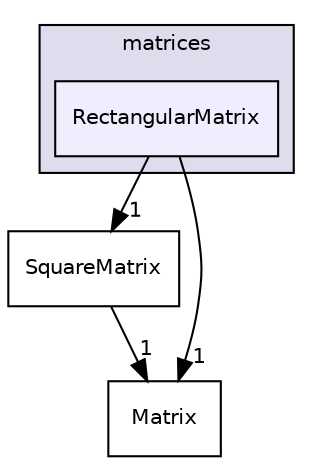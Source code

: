digraph "src/OpenFOAM/matrices/RectangularMatrix" {
  bgcolor=transparent;
  compound=true
  node [ fontsize="10", fontname="Helvetica"];
  edge [ labelfontsize="10", labelfontname="Helvetica"];
  subgraph clusterdir_b07477ab37bc0cd7eb28fb569c691c21 {
    graph [ bgcolor="#ddddee", pencolor="black", label="matrices" fontname="Helvetica", fontsize="10", URL="dir_b07477ab37bc0cd7eb28fb569c691c21.html"]
  dir_82024ecf96c7e84d47860642f57ace9e [shape=box, label="RectangularMatrix", style="filled", fillcolor="#eeeeff", pencolor="black", URL="dir_82024ecf96c7e84d47860642f57ace9e.html"];
  }
  dir_9de91893ed1140d312544af919035e0c [shape=box label="SquareMatrix" URL="dir_9de91893ed1140d312544af919035e0c.html"];
  dir_14ee30411da660ce7a4c0e27a888c3fd [shape=box label="Matrix" URL="dir_14ee30411da660ce7a4c0e27a888c3fd.html"];
  dir_9de91893ed1140d312544af919035e0c->dir_14ee30411da660ce7a4c0e27a888c3fd [headlabel="1", labeldistance=1.5 headhref="dir_002217_002209.html"];
  dir_82024ecf96c7e84d47860642f57ace9e->dir_9de91893ed1140d312544af919035e0c [headlabel="1", labeldistance=1.5 headhref="dir_002212_002217.html"];
  dir_82024ecf96c7e84d47860642f57ace9e->dir_14ee30411da660ce7a4c0e27a888c3fd [headlabel="1", labeldistance=1.5 headhref="dir_002212_002209.html"];
}
